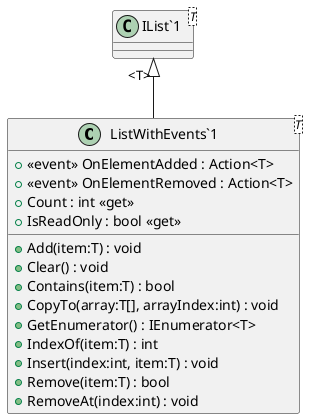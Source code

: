 @startuml
class "ListWithEvents`1"<T> {
    +  <<event>> OnElementAdded : Action<T> 
    +  <<event>> OnElementRemoved : Action<T> 
    + Count : int <<get>>
    + IsReadOnly : bool <<get>>
    + Add(item:T) : void
    + Clear() : void
    + Contains(item:T) : bool
    + CopyTo(array:T[], arrayIndex:int) : void
    + GetEnumerator() : IEnumerator<T>
    + IndexOf(item:T) : int
    + Insert(index:int, item:T) : void
    + Remove(item:T) : bool
    + RemoveAt(index:int) : void
}
class "IList`1"<T> {
}
"IList`1" "<T>" <|-- "ListWithEvents`1"
@enduml
